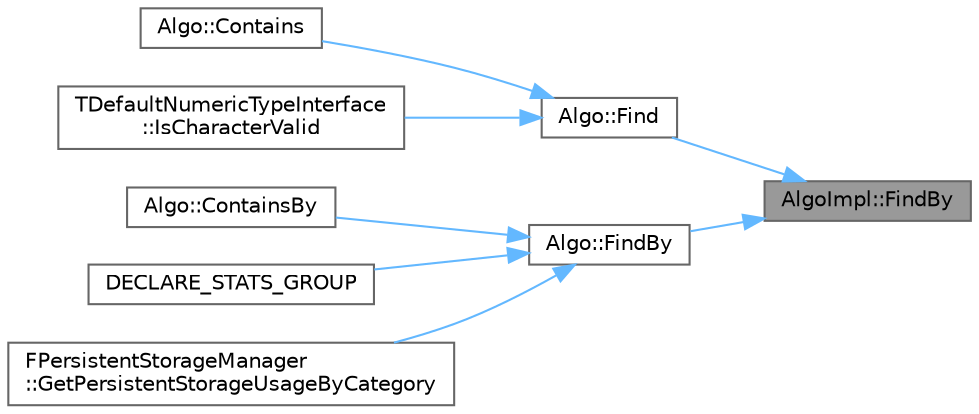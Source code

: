 digraph "AlgoImpl::FindBy"
{
 // INTERACTIVE_SVG=YES
 // LATEX_PDF_SIZE
  bgcolor="transparent";
  edge [fontname=Helvetica,fontsize=10,labelfontname=Helvetica,labelfontsize=10];
  node [fontname=Helvetica,fontsize=10,shape=box,height=0.2,width=0.4];
  rankdir="RL";
  Node1 [id="Node000001",label="AlgoImpl::FindBy",height=0.2,width=0.4,color="gray40", fillcolor="grey60", style="filled", fontcolor="black",tooltip=" "];
  Node1 -> Node2 [id="edge1_Node000001_Node000002",dir="back",color="steelblue1",style="solid",tooltip=" "];
  Node2 [id="Node000002",label="Algo::Find",height=0.2,width=0.4,color="grey40", fillcolor="white", style="filled",URL="$db/d33/namespaceAlgo.html#aee775e30938bd3fec60683fe7d7dcb57",tooltip="Returns a pointer to the first element in the range which is equal to the given value."];
  Node2 -> Node3 [id="edge2_Node000002_Node000003",dir="back",color="steelblue1",style="solid",tooltip=" "];
  Node3 [id="Node000003",label="Algo::Contains",height=0.2,width=0.4,color="grey40", fillcolor="white", style="filled",URL="$db/d33/namespaceAlgo.html#ab776bcb38619c93497e230c5cae82047",tooltip="Checks if the value exists in the range."];
  Node2 -> Node4 [id="edge3_Node000002_Node000004",dir="back",color="steelblue1",style="solid",tooltip=" "];
  Node4 [id="Node000004",label="TDefaultNumericTypeInterface\l::IsCharacterValid",height=0.2,width=0.4,color="grey40", fillcolor="white", style="filled",URL="$d3/df1/structTDefaultNumericTypeInterface.html#aa5f965c7a3d1fc297ba9bb70ded287f8",tooltip="Check whether the typed character is valid."];
  Node1 -> Node5 [id="edge4_Node000001_Node000005",dir="back",color="steelblue1",style="solid",tooltip=" "];
  Node5 [id="Node000005",label="Algo::FindBy",height=0.2,width=0.4,color="grey40", fillcolor="white", style="filled",URL="$db/d33/namespaceAlgo.html#ae170b0e16a3d0714f69b6b1cb6321871",tooltip="Returns a pointer to the first element in the range whose projection is equal to the given value."];
  Node5 -> Node6 [id="edge5_Node000005_Node000006",dir="back",color="steelblue1",style="solid",tooltip=" "];
  Node6 [id="Node000006",label="Algo::ContainsBy",height=0.2,width=0.4,color="grey40", fillcolor="white", style="filled",URL="$db/d33/namespaceAlgo.html#a24f4013d3c48a0211ac23883bb0a7334",tooltip="Checks if the value exists in the range given by the projection."];
  Node5 -> Node7 [id="edge6_Node000005_Node000007",dir="back",color="steelblue1",style="solid",tooltip=" "];
  Node7 [id="Node000007",label="DECLARE_STATS_GROUP",height=0.2,width=0.4,color="grey40", fillcolor="white", style="filled",URL="$da/d32/MovieSceneEntitySystemTypes_8h.html#a5c81dfc18995ea372f027e6c37c9b374",tooltip=" "];
  Node5 -> Node8 [id="edge7_Node000005_Node000008",dir="back",color="steelblue1",style="solid",tooltip=" "];
  Node8 [id="Node000008",label="FPersistentStorageManager\l::GetPersistentStorageUsageByCategory",height=0.2,width=0.4,color="grey40", fillcolor="white", style="filled",URL="$d5/ddb/classFPersistentStorageManager.html#aa6823c5aa91d84d00c49ed560e8e0f11",tooltip=" "];
}
